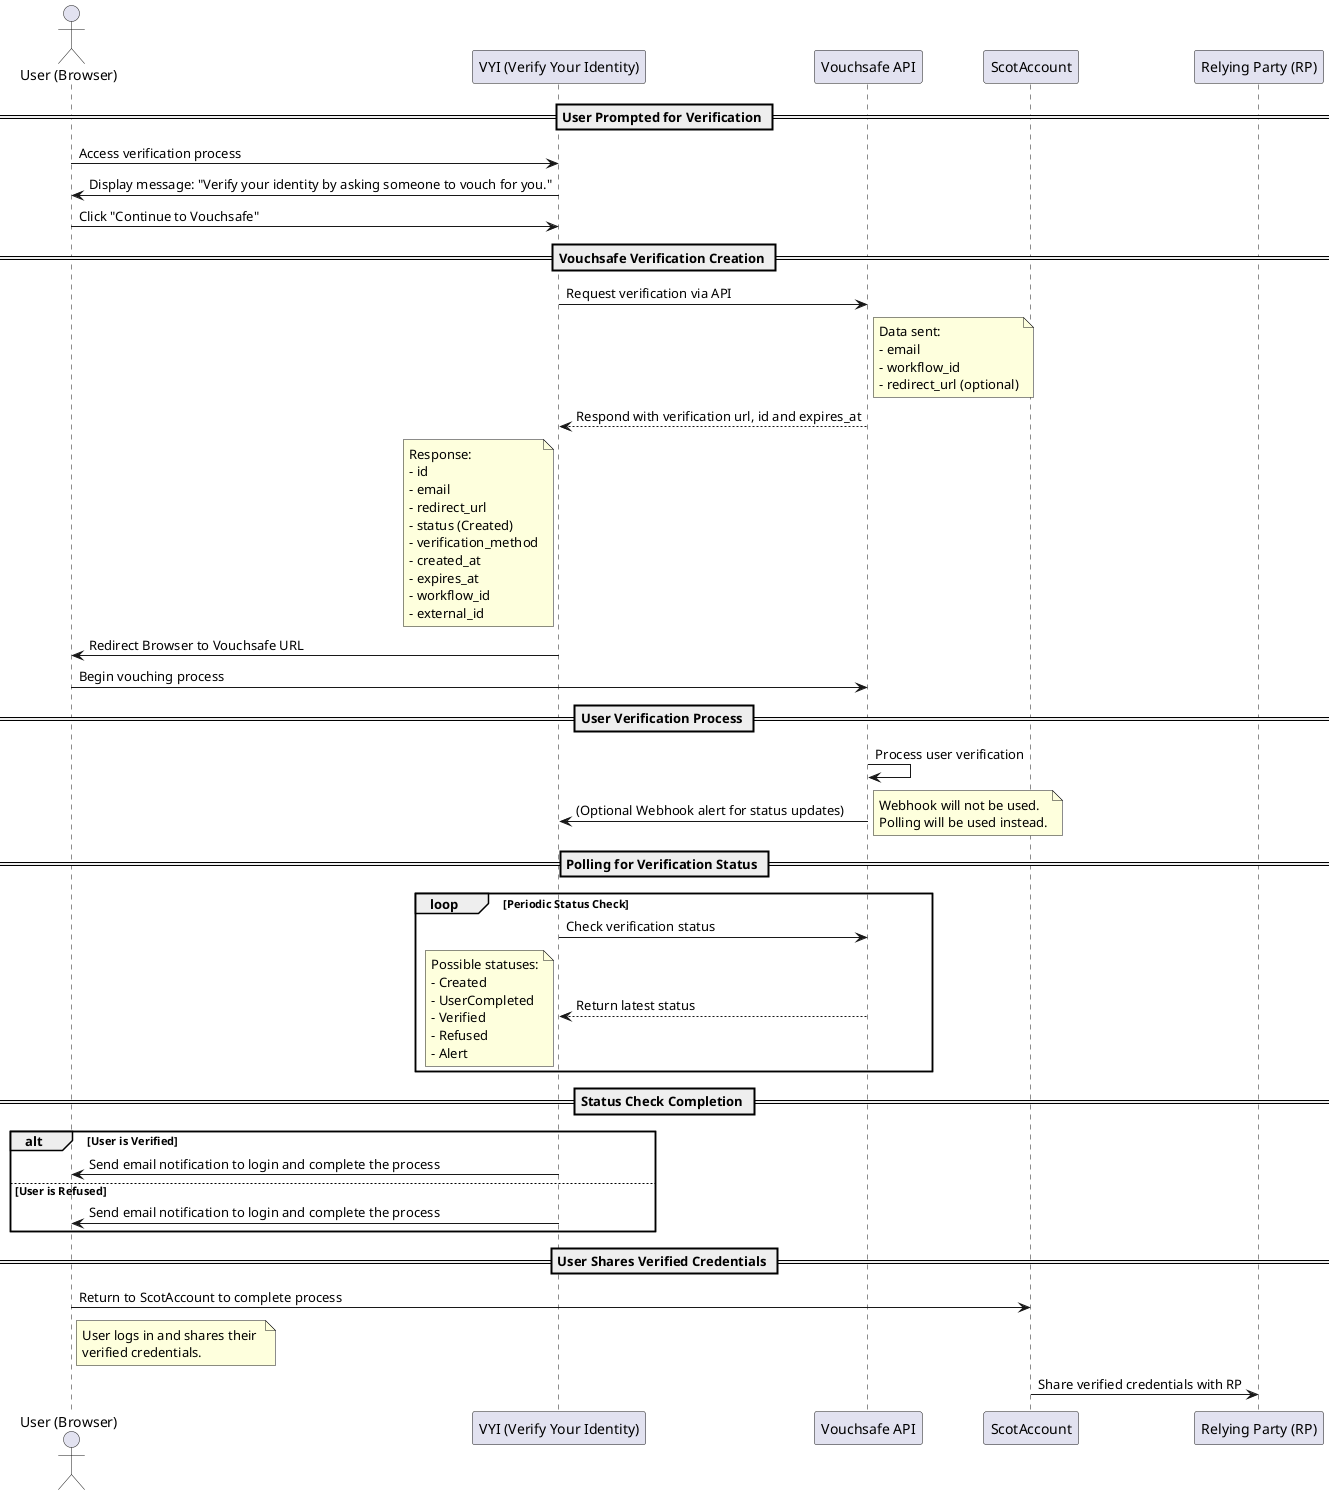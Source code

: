 @startuml vouchsafe-user-journey

actor "User (Browser)" as User
participant "VYI (Verify Your Identity)" as VYI
participant "Vouchsafe API" as Vouchsafe
participant "ScotAccount" as ScotAccount
participant "Relying Party (RP)" as RP

== User Prompted for Verification ==
User -> VYI: Access verification process
VYI -> User: Display message: "Verify your identity by asking someone to vouch for you."

User -> VYI: Click "Continue to Vouchsafe"

== Vouchsafe Verification Creation ==
VYI -> Vouchsafe: Request verification via API
note right of Vouchsafe
Data sent:
- email
- workflow_id
- redirect_url (optional)
end note

Vouchsafe --> VYI: Respond with verification url, id and expires_at
note left of VYI
Response:
- id
- email
- redirect_url
- status (Created)
- verification_method
- created_at
- expires_at
- workflow_id
- external_id
end note

VYI -> User: Redirect Browser to Vouchsafe URL
User -> Vouchsafe: Begin vouching process

== User Verification Process ==
Vouchsafe -> Vouchsafe: Process user verification
Vouchsafe -> VYI: (Optional Webhook alert for status updates)
note right
Webhook will not be used.
Polling will be used instead.
end note

== Polling for Verification Status ==
loop Periodic Status Check
  VYI -> Vouchsafe: Check verification status
  Vouchsafe --> VYI: Return latest status
  note left
  Possible statuses:
  - Created
  - UserCompleted
  - Verified
  - Refused
  - Alert
  end note
end loop

== Status Check Completion ==
alt User is Verified
  VYI -> User: Send email notification to login and complete the process
else User is Refused
  VYI -> User: Send email notification to login and complete the process
end

== User Shares Verified Credentials ==
User -> ScotAccount: Return to ScotAccount to complete process
note right of User
User logs in and shares their 
verified credentials.
end note

ScotAccount -> RP: Share verified credentials with RP
@enduml